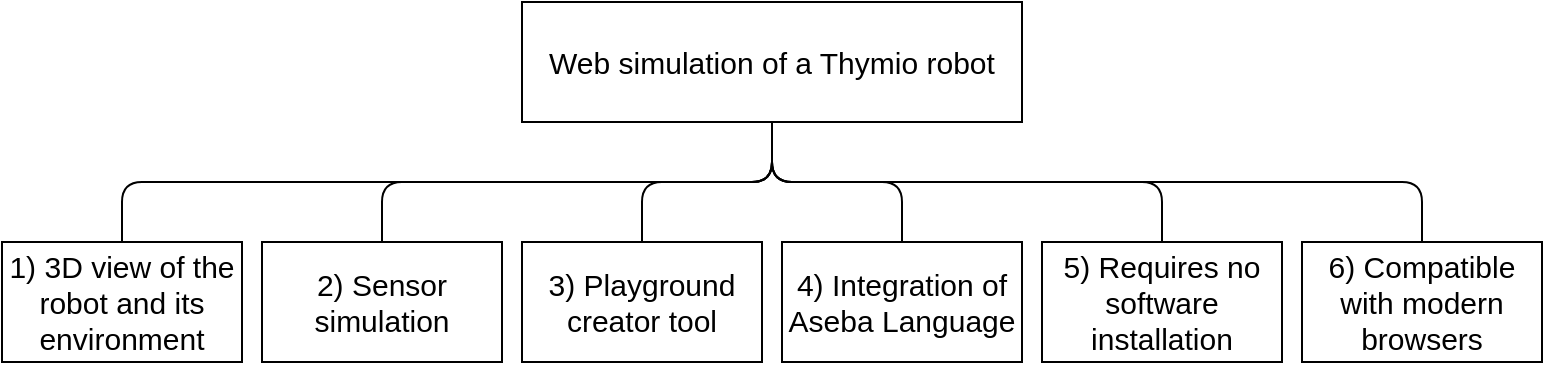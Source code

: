 <mxfile version="12.2.3" type="device" pages="1"><diagram id="mMi-Gy8UK5xPSbqVAOlF" name="Page-1"><mxGraphModel dx="920" dy="1078" grid="1" gridSize="10" guides="1" tooltips="1" connect="1" arrows="1" fold="1" page="1" pageScale="1" pageWidth="827" pageHeight="1169" math="0" shadow="0"><root><mxCell id="0"/><mxCell id="1" parent="0"/><mxCell id="wnir48J8W6ASJHcJmR-v-1" value="Web simulation of a Thymio robot" style="rounded=0;whiteSpace=wrap;html=1;fontSize=15;" vertex="1" parent="1"><mxGeometry x="288" y="40" width="250" height="60" as="geometry"/></mxCell><mxCell id="wnir48J8W6ASJHcJmR-v-7" value="1) 3D view of the robot and its environment" style="rounded=0;whiteSpace=wrap;html=1;fontSize=15;" vertex="1" parent="1"><mxGeometry x="28" y="160" width="120" height="60" as="geometry"/></mxCell><mxCell id="wnir48J8W6ASJHcJmR-v-8" value="2) Sensor simulation" style="rounded=0;whiteSpace=wrap;html=1;fontSize=15;" vertex="1" parent="1"><mxGeometry x="158" y="160" width="120" height="60" as="geometry"/></mxCell><mxCell id="wnir48J8W6ASJHcJmR-v-9" value="3) Playground creator tool" style="rounded=0;whiteSpace=wrap;html=1;fontSize=15;" vertex="1" parent="1"><mxGeometry x="288" y="160" width="120" height="60" as="geometry"/></mxCell><mxCell id="wnir48J8W6ASJHcJmR-v-13" value="4) Integration of Aseba Language" style="rounded=0;whiteSpace=wrap;html=1;fontSize=15;" vertex="1" parent="1"><mxGeometry x="418" y="160" width="120" height="60" as="geometry"/></mxCell><mxCell id="wnir48J8W6ASJHcJmR-v-14" value="6) Compatible with modern browsers" style="rounded=0;whiteSpace=wrap;html=1;fontSize=15;" vertex="1" parent="1"><mxGeometry x="678" y="160" width="120" height="60" as="geometry"/></mxCell><mxCell id="wnir48J8W6ASJHcJmR-v-15" value="5) Requires no software installation" style="rounded=0;whiteSpace=wrap;html=1;fontSize=15;" vertex="1" parent="1"><mxGeometry x="548" y="160" width="120" height="60" as="geometry"/></mxCell><mxCell id="wnir48J8W6ASJHcJmR-v-17" value="" style="endArrow=none;html=1;exitX=0.5;exitY=0;exitDx=0;exitDy=0;entryX=0.5;entryY=1;entryDx=0;entryDy=0;" edge="1" parent="1" source="wnir48J8W6ASJHcJmR-v-7" target="wnir48J8W6ASJHcJmR-v-1"><mxGeometry width="50" height="50" relative="1" as="geometry"><mxPoint x="160" y="150" as="sourcePoint"/><mxPoint x="210" y="100" as="targetPoint"/><Array as="points"><mxPoint x="88" y="130"/><mxPoint x="413" y="130"/></Array></mxGeometry></mxCell><mxCell id="wnir48J8W6ASJHcJmR-v-18" value="" style="endArrow=none;html=1;exitX=0.5;exitY=0;exitDx=0;exitDy=0;entryX=0.5;entryY=1;entryDx=0;entryDy=0;" edge="1" parent="1" source="wnir48J8W6ASJHcJmR-v-8" target="wnir48J8W6ASJHcJmR-v-1"><mxGeometry width="50" height="50" relative="1" as="geometry"><mxPoint x="98" y="170" as="sourcePoint"/><mxPoint x="410" y="100" as="targetPoint"/><Array as="points"><mxPoint x="218" y="130"/><mxPoint x="413" y="130"/></Array></mxGeometry></mxCell><mxCell id="wnir48J8W6ASJHcJmR-v-19" value="" style="endArrow=none;html=1;exitX=0.5;exitY=0;exitDx=0;exitDy=0;entryX=0.5;entryY=1;entryDx=0;entryDy=0;" edge="1" parent="1" source="wnir48J8W6ASJHcJmR-v-9" target="wnir48J8W6ASJHcJmR-v-1"><mxGeometry width="50" height="50" relative="1" as="geometry"><mxPoint x="108" y="180" as="sourcePoint"/><mxPoint x="433" y="120" as="targetPoint"/><Array as="points"><mxPoint x="348" y="130"/><mxPoint x="413" y="130"/></Array></mxGeometry></mxCell><mxCell id="wnir48J8W6ASJHcJmR-v-20" value="" style="endArrow=none;html=1;exitX=0.5;exitY=0;exitDx=0;exitDy=0;entryX=0.5;entryY=1;entryDx=0;entryDy=0;" edge="1" parent="1" source="wnir48J8W6ASJHcJmR-v-13" target="wnir48J8W6ASJHcJmR-v-1"><mxGeometry width="50" height="50" relative="1" as="geometry"><mxPoint x="118" y="190" as="sourcePoint"/><mxPoint x="443" y="130" as="targetPoint"/><Array as="points"><mxPoint x="478" y="130"/><mxPoint x="413" y="130"/></Array></mxGeometry></mxCell><mxCell id="wnir48J8W6ASJHcJmR-v-21" value="" style="endArrow=none;html=1;exitX=0.5;exitY=0;exitDx=0;exitDy=0;entryX=0.5;entryY=1;entryDx=0;entryDy=0;" edge="1" parent="1" source="wnir48J8W6ASJHcJmR-v-15" target="wnir48J8W6ASJHcJmR-v-1"><mxGeometry width="50" height="50" relative="1" as="geometry"><mxPoint x="128" y="200" as="sourcePoint"/><mxPoint x="453" y="140" as="targetPoint"/><Array as="points"><mxPoint x="608" y="130"/><mxPoint x="413" y="130"/></Array></mxGeometry></mxCell><mxCell id="wnir48J8W6ASJHcJmR-v-22" value="" style="endArrow=none;html=1;exitX=0.5;exitY=1;exitDx=0;exitDy=0;entryX=0.5;entryY=0;entryDx=0;entryDy=0;" edge="1" parent="1" source="wnir48J8W6ASJHcJmR-v-1" target="wnir48J8W6ASJHcJmR-v-14"><mxGeometry width="50" height="50" relative="1" as="geometry"><mxPoint x="138" y="210" as="sourcePoint"/><mxPoint x="463" y="150" as="targetPoint"/><Array as="points"><mxPoint x="413" y="130"/><mxPoint x="738" y="130"/></Array></mxGeometry></mxCell></root></mxGraphModel></diagram></mxfile>